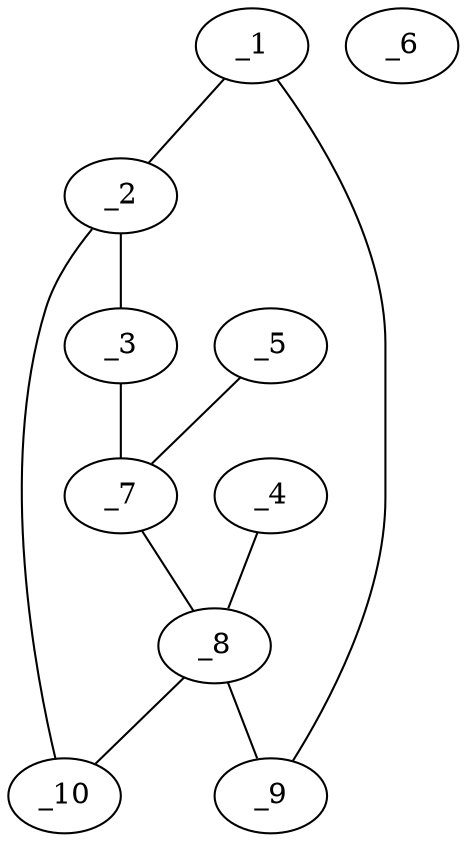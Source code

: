 graph molid670149 {
	_1	 [charge=0,
		chem=1,
		symbol="C  ",
		x="6.3228",
		y="0.2158"];
	_2	 [charge=0,
		chem=1,
		symbol="C  ",
		x="4.4909",
		y="0.9746"];
	_1 -- _2	 [valence=1];
	_9	 [charge=0,
		chem=1,
		symbol="C  ",
		x="6.064",
		y="-0.7501"];
	_1 -- _9	 [valence=1];
	_3	 [charge=0,
		chem=1,
		symbol="C  ",
		x=2,
		y="-0.1253"];
	_2 -- _3	 [valence=1];
	_10	 [charge=0,
		chem=1,
		symbol="C  ",
		x="3.7543",
		y="1.9572"];
	_2 -- _10	 [valence=1];
	_7	 [charge=0,
		chem=1,
		symbol="C  ",
		x="2.5",
		y="-0.9913"];
	_3 -- _7	 [valence=1];
	_4	 [charge=0,
		chem=4,
		symbol="N  ",
		x="3.9732",
		y="-0.9572"];
	_8	 [charge=0,
		chem=1,
		symbol="C  ",
		x="4.2321",
		y="0.0087"];
	_4 -- _8	 [valence=1];
	_5	 [charge=0,
		chem=2,
		symbol="O  ",
		x="2.2412",
		y="-1.9572"];
	_5 -- _7	 [valence=2];
	_6	 [charge=0,
		chem=7,
		symbol="Cl ",
		x="8.3228",
		y=0];
	_7 -- _8	 [valence=1];
	_8 -- _9	 [valence=1];
	_8 -- _10	 [valence=1];
}
